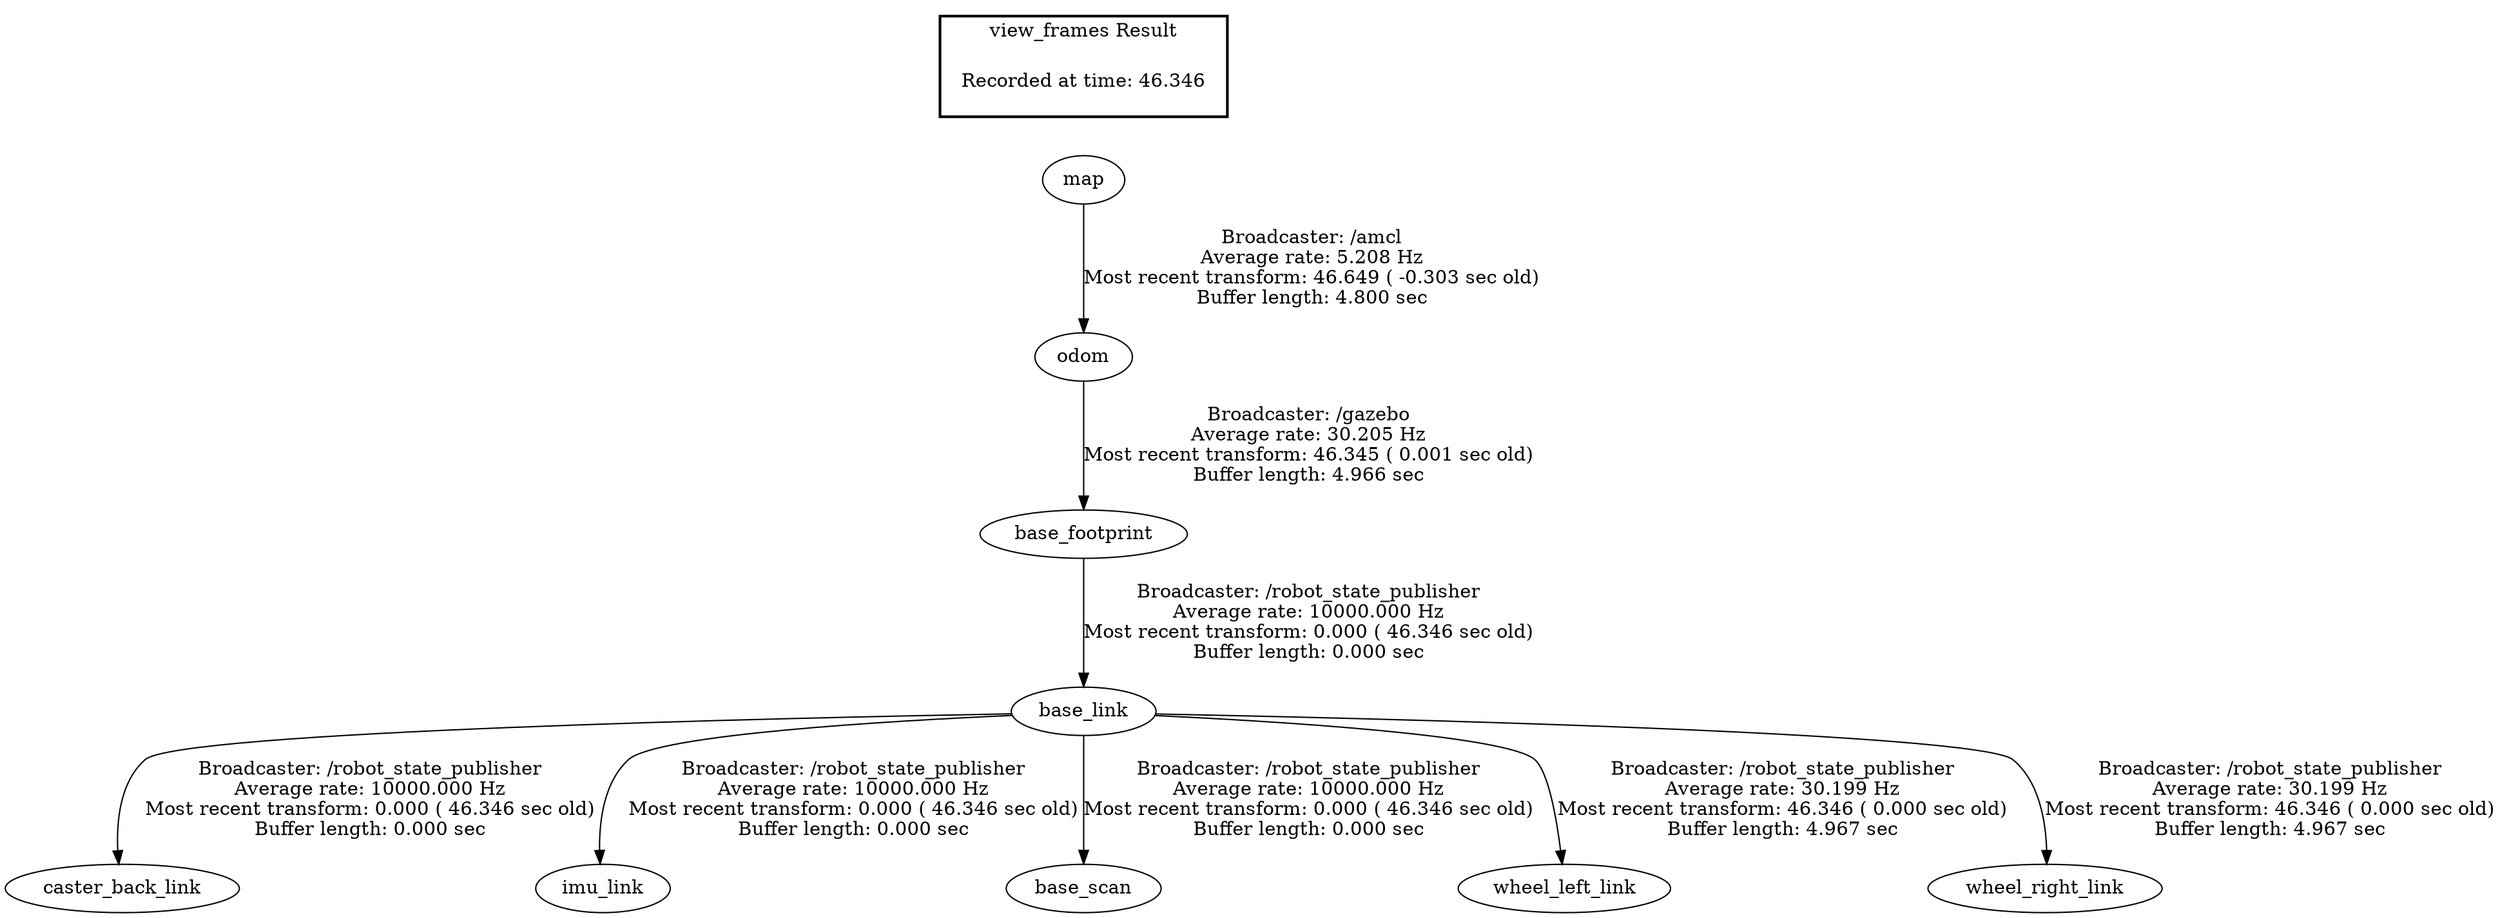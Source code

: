 digraph G {
"base_footprint" -> "base_link"[label="Broadcaster: /robot_state_publisher\nAverage rate: 10000.000 Hz\nMost recent transform: 0.000 ( 46.346 sec old)\nBuffer length: 0.000 sec\n"];
"odom" -> "base_footprint"[label="Broadcaster: /gazebo\nAverage rate: 30.205 Hz\nMost recent transform: 46.345 ( 0.001 sec old)\nBuffer length: 4.966 sec\n"];
"base_link" -> "caster_back_link"[label="Broadcaster: /robot_state_publisher\nAverage rate: 10000.000 Hz\nMost recent transform: 0.000 ( 46.346 sec old)\nBuffer length: 0.000 sec\n"];
"base_link" -> "imu_link"[label="Broadcaster: /robot_state_publisher\nAverage rate: 10000.000 Hz\nMost recent transform: 0.000 ( 46.346 sec old)\nBuffer length: 0.000 sec\n"];
"base_link" -> "base_scan"[label="Broadcaster: /robot_state_publisher\nAverage rate: 10000.000 Hz\nMost recent transform: 0.000 ( 46.346 sec old)\nBuffer length: 0.000 sec\n"];
"map" -> "odom"[label="Broadcaster: /amcl\nAverage rate: 5.208 Hz\nMost recent transform: 46.649 ( -0.303 sec old)\nBuffer length: 4.800 sec\n"];
"base_link" -> "wheel_left_link"[label="Broadcaster: /robot_state_publisher\nAverage rate: 30.199 Hz\nMost recent transform: 46.346 ( 0.000 sec old)\nBuffer length: 4.967 sec\n"];
"base_link" -> "wheel_right_link"[label="Broadcaster: /robot_state_publisher\nAverage rate: 30.199 Hz\nMost recent transform: 46.346 ( 0.000 sec old)\nBuffer length: 4.967 sec\n"];
edge [style=invis];
 subgraph cluster_legend { style=bold; color=black; label ="view_frames Result";
"Recorded at time: 46.346"[ shape=plaintext ] ;
 }->"map";
}